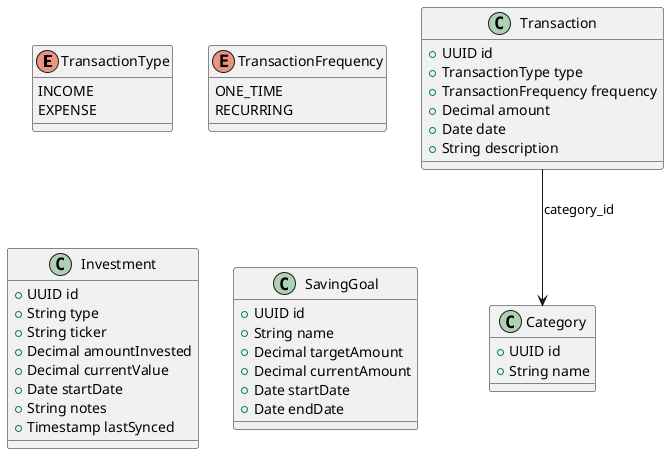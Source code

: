 @startuml

' Define Enums
enum TransactionType {
  INCOME
  EXPENSE
}

enum TransactionFrequency {
  ONE_TIME
  RECURRING
}

' Define Classes
class Transaction {
  +UUID id
  +TransactionType type
  +TransactionFrequency frequency
  +Decimal amount
  +Date date
  +String description
}

class Category {
  +UUID id
  +String name
}

class Investment {
  +UUID id
  +String type
  +String ticker
  +Decimal amountInvested
  +Decimal currentValue
  +Date startDate
  +String notes
  +Timestamp lastSynced
}

class SavingGoal {
  +UUID id
  +String name
  +Decimal targetAmount
  +Decimal currentAmount
  +Date startDate
  +Date endDate
}

' Relationships
Transaction --> Category : category_id

@enduml
